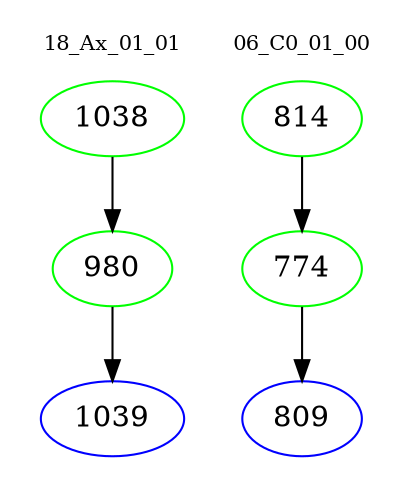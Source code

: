 digraph{
subgraph cluster_0 {
color = white
label = "18_Ax_01_01";
fontsize=10;
T0_1038 [label="1038", color="green"]
T0_1038 -> T0_980 [color="black"]
T0_980 [label="980", color="green"]
T0_980 -> T0_1039 [color="black"]
T0_1039 [label="1039", color="blue"]
}
subgraph cluster_1 {
color = white
label = "06_C0_01_00";
fontsize=10;
T1_814 [label="814", color="green"]
T1_814 -> T1_774 [color="black"]
T1_774 [label="774", color="green"]
T1_774 -> T1_809 [color="black"]
T1_809 [label="809", color="blue"]
}
}
